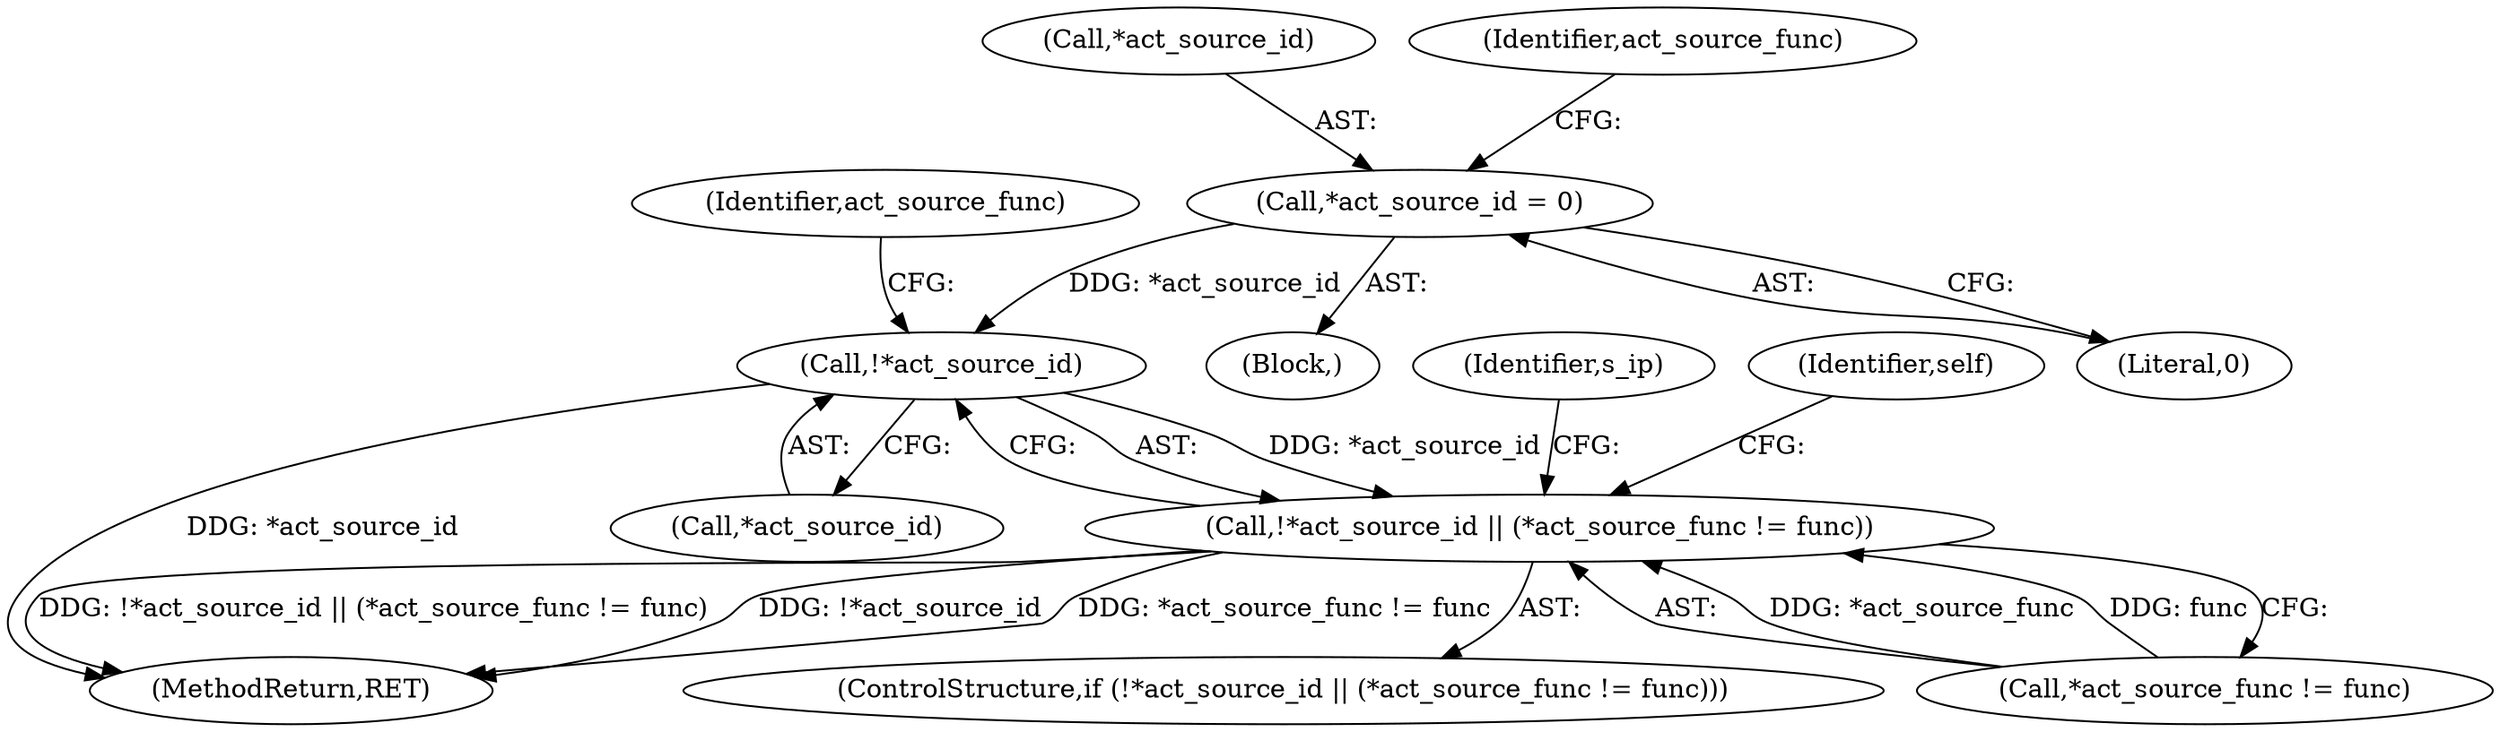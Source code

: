 digraph "0_NetworkManager_d5fc88e573fa58b93034b04d35a2454f5d28cad9@pointer" {
"1003419" [label="(Call,*act_source_id = 0)"];
"1003474" [label="(Call,!*act_source_id)"];
"1003473" [label="(Call,!*act_source_id || (*act_source_func != func))"];
"1003420" [label="(Call,*act_source_id)"];
"1003479" [label="(Identifier,act_source_func)"];
"1003500" [label="(Identifier,s_ip)"];
"1003413" [label="(Block,)"];
"1003473" [label="(Call,!*act_source_id || (*act_source_func != func))"];
"1003425" [label="(Identifier,act_source_func)"];
"1003475" [label="(Call,*act_source_id)"];
"1007368" [label="(MethodReturn,RET)"];
"1003472" [label="(ControlStructure,if (!*act_source_id || (*act_source_func != func)))"];
"1003477" [label="(Call,*act_source_func != func)"];
"1003483" [label="(Identifier,self)"];
"1003474" [label="(Call,!*act_source_id)"];
"1003422" [label="(Literal,0)"];
"1003419" [label="(Call,*act_source_id = 0)"];
"1003419" -> "1003413"  [label="AST: "];
"1003419" -> "1003422"  [label="CFG: "];
"1003420" -> "1003419"  [label="AST: "];
"1003422" -> "1003419"  [label="AST: "];
"1003425" -> "1003419"  [label="CFG: "];
"1003419" -> "1003474"  [label="DDG: *act_source_id"];
"1003474" -> "1003473"  [label="AST: "];
"1003474" -> "1003475"  [label="CFG: "];
"1003475" -> "1003474"  [label="AST: "];
"1003479" -> "1003474"  [label="CFG: "];
"1003473" -> "1003474"  [label="CFG: "];
"1003474" -> "1007368"  [label="DDG: *act_source_id"];
"1003474" -> "1003473"  [label="DDG: *act_source_id"];
"1003473" -> "1003472"  [label="AST: "];
"1003473" -> "1003477"  [label="CFG: "];
"1003477" -> "1003473"  [label="AST: "];
"1003483" -> "1003473"  [label="CFG: "];
"1003500" -> "1003473"  [label="CFG: "];
"1003473" -> "1007368"  [label="DDG: !*act_source_id"];
"1003473" -> "1007368"  [label="DDG: *act_source_func != func"];
"1003473" -> "1007368"  [label="DDG: !*act_source_id || (*act_source_func != func)"];
"1003477" -> "1003473"  [label="DDG: *act_source_func"];
"1003477" -> "1003473"  [label="DDG: func"];
}
